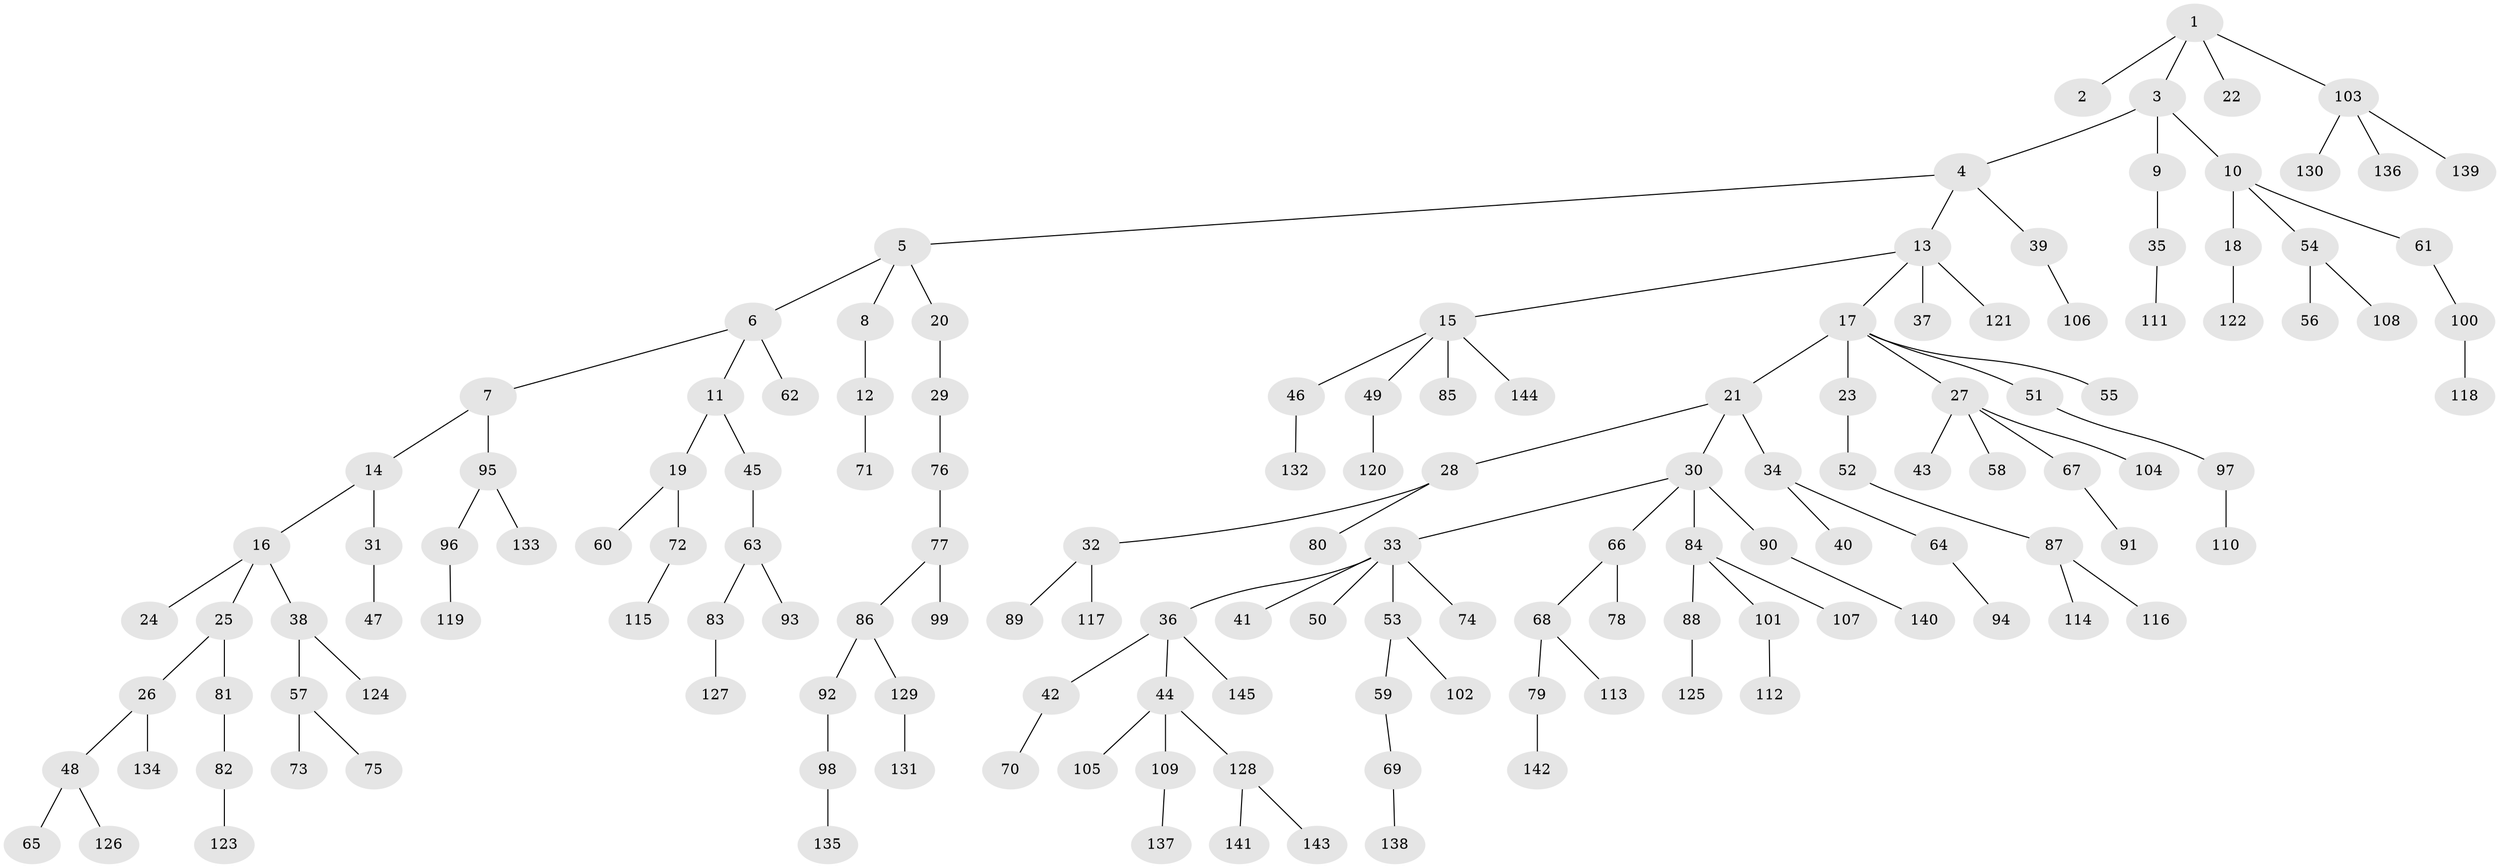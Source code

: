 // coarse degree distribution, {3: 0.10638297872340426, 4: 0.1276595744680851, 2: 0.22340425531914893, 8: 0.010638297872340425, 1: 0.5106382978723404, 5: 0.02127659574468085}
// Generated by graph-tools (version 1.1) at 2025/42/03/06/25 10:42:05]
// undirected, 145 vertices, 144 edges
graph export_dot {
graph [start="1"]
  node [color=gray90,style=filled];
  1;
  2;
  3;
  4;
  5;
  6;
  7;
  8;
  9;
  10;
  11;
  12;
  13;
  14;
  15;
  16;
  17;
  18;
  19;
  20;
  21;
  22;
  23;
  24;
  25;
  26;
  27;
  28;
  29;
  30;
  31;
  32;
  33;
  34;
  35;
  36;
  37;
  38;
  39;
  40;
  41;
  42;
  43;
  44;
  45;
  46;
  47;
  48;
  49;
  50;
  51;
  52;
  53;
  54;
  55;
  56;
  57;
  58;
  59;
  60;
  61;
  62;
  63;
  64;
  65;
  66;
  67;
  68;
  69;
  70;
  71;
  72;
  73;
  74;
  75;
  76;
  77;
  78;
  79;
  80;
  81;
  82;
  83;
  84;
  85;
  86;
  87;
  88;
  89;
  90;
  91;
  92;
  93;
  94;
  95;
  96;
  97;
  98;
  99;
  100;
  101;
  102;
  103;
  104;
  105;
  106;
  107;
  108;
  109;
  110;
  111;
  112;
  113;
  114;
  115;
  116;
  117;
  118;
  119;
  120;
  121;
  122;
  123;
  124;
  125;
  126;
  127;
  128;
  129;
  130;
  131;
  132;
  133;
  134;
  135;
  136;
  137;
  138;
  139;
  140;
  141;
  142;
  143;
  144;
  145;
  1 -- 2;
  1 -- 3;
  1 -- 22;
  1 -- 103;
  3 -- 4;
  3 -- 9;
  3 -- 10;
  4 -- 5;
  4 -- 13;
  4 -- 39;
  5 -- 6;
  5 -- 8;
  5 -- 20;
  6 -- 7;
  6 -- 11;
  6 -- 62;
  7 -- 14;
  7 -- 95;
  8 -- 12;
  9 -- 35;
  10 -- 18;
  10 -- 54;
  10 -- 61;
  11 -- 19;
  11 -- 45;
  12 -- 71;
  13 -- 15;
  13 -- 17;
  13 -- 37;
  13 -- 121;
  14 -- 16;
  14 -- 31;
  15 -- 46;
  15 -- 49;
  15 -- 85;
  15 -- 144;
  16 -- 24;
  16 -- 25;
  16 -- 38;
  17 -- 21;
  17 -- 23;
  17 -- 27;
  17 -- 51;
  17 -- 55;
  18 -- 122;
  19 -- 60;
  19 -- 72;
  20 -- 29;
  21 -- 28;
  21 -- 30;
  21 -- 34;
  23 -- 52;
  25 -- 26;
  25 -- 81;
  26 -- 48;
  26 -- 134;
  27 -- 43;
  27 -- 58;
  27 -- 67;
  27 -- 104;
  28 -- 32;
  28 -- 80;
  29 -- 76;
  30 -- 33;
  30 -- 66;
  30 -- 84;
  30 -- 90;
  31 -- 47;
  32 -- 89;
  32 -- 117;
  33 -- 36;
  33 -- 41;
  33 -- 50;
  33 -- 53;
  33 -- 74;
  34 -- 40;
  34 -- 64;
  35 -- 111;
  36 -- 42;
  36 -- 44;
  36 -- 145;
  38 -- 57;
  38 -- 124;
  39 -- 106;
  42 -- 70;
  44 -- 105;
  44 -- 109;
  44 -- 128;
  45 -- 63;
  46 -- 132;
  48 -- 65;
  48 -- 126;
  49 -- 120;
  51 -- 97;
  52 -- 87;
  53 -- 59;
  53 -- 102;
  54 -- 56;
  54 -- 108;
  57 -- 73;
  57 -- 75;
  59 -- 69;
  61 -- 100;
  63 -- 83;
  63 -- 93;
  64 -- 94;
  66 -- 68;
  66 -- 78;
  67 -- 91;
  68 -- 79;
  68 -- 113;
  69 -- 138;
  72 -- 115;
  76 -- 77;
  77 -- 86;
  77 -- 99;
  79 -- 142;
  81 -- 82;
  82 -- 123;
  83 -- 127;
  84 -- 88;
  84 -- 101;
  84 -- 107;
  86 -- 92;
  86 -- 129;
  87 -- 114;
  87 -- 116;
  88 -- 125;
  90 -- 140;
  92 -- 98;
  95 -- 96;
  95 -- 133;
  96 -- 119;
  97 -- 110;
  98 -- 135;
  100 -- 118;
  101 -- 112;
  103 -- 130;
  103 -- 136;
  103 -- 139;
  109 -- 137;
  128 -- 141;
  128 -- 143;
  129 -- 131;
}
